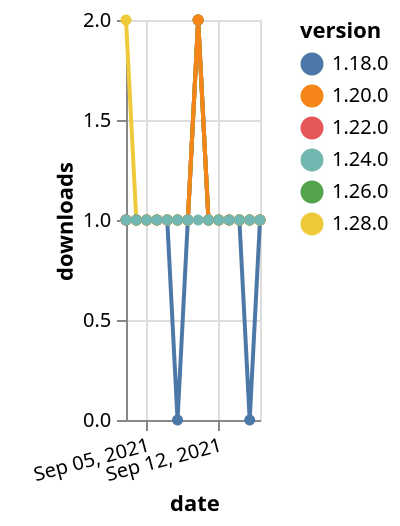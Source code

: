 {"$schema": "https://vega.github.io/schema/vega-lite/v5.json", "description": "A simple bar chart with embedded data.", "data": {"values": [{"date": "2021-09-03", "total": 218, "delta": 1, "version": "1.18.0"}, {"date": "2021-09-04", "total": 219, "delta": 1, "version": "1.18.0"}, {"date": "2021-09-05", "total": 220, "delta": 1, "version": "1.18.0"}, {"date": "2021-09-06", "total": 221, "delta": 1, "version": "1.18.0"}, {"date": "2021-09-07", "total": 222, "delta": 1, "version": "1.18.0"}, {"date": "2021-09-08", "total": 222, "delta": 0, "version": "1.18.0"}, {"date": "2021-09-09", "total": 223, "delta": 1, "version": "1.18.0"}, {"date": "2021-09-10", "total": 225, "delta": 2, "version": "1.18.0"}, {"date": "2021-09-11", "total": 226, "delta": 1, "version": "1.18.0"}, {"date": "2021-09-12", "total": 227, "delta": 1, "version": "1.18.0"}, {"date": "2021-09-13", "total": 228, "delta": 1, "version": "1.18.0"}, {"date": "2021-09-14", "total": 229, "delta": 1, "version": "1.18.0"}, {"date": "2021-09-15", "total": 229, "delta": 0, "version": "1.18.0"}, {"date": "2021-09-16", "total": 230, "delta": 1, "version": "1.18.0"}, {"date": "2021-09-03", "total": 172, "delta": 1, "version": "1.22.0"}, {"date": "2021-09-04", "total": 173, "delta": 1, "version": "1.22.0"}, {"date": "2021-09-05", "total": 174, "delta": 1, "version": "1.22.0"}, {"date": "2021-09-06", "total": 175, "delta": 1, "version": "1.22.0"}, {"date": "2021-09-07", "total": 176, "delta": 1, "version": "1.22.0"}, {"date": "2021-09-08", "total": 177, "delta": 1, "version": "1.22.0"}, {"date": "2021-09-09", "total": 178, "delta": 1, "version": "1.22.0"}, {"date": "2021-09-10", "total": 180, "delta": 2, "version": "1.22.0"}, {"date": "2021-09-11", "total": 181, "delta": 1, "version": "1.22.0"}, {"date": "2021-09-12", "total": 182, "delta": 1, "version": "1.22.0"}, {"date": "2021-09-13", "total": 183, "delta": 1, "version": "1.22.0"}, {"date": "2021-09-14", "total": 184, "delta": 1, "version": "1.22.0"}, {"date": "2021-09-15", "total": 185, "delta": 1, "version": "1.22.0"}, {"date": "2021-09-16", "total": 186, "delta": 1, "version": "1.22.0"}, {"date": "2021-09-03", "total": 111, "delta": 2, "version": "1.28.0"}, {"date": "2021-09-04", "total": 112, "delta": 1, "version": "1.28.0"}, {"date": "2021-09-05", "total": 113, "delta": 1, "version": "1.28.0"}, {"date": "2021-09-06", "total": 114, "delta": 1, "version": "1.28.0"}, {"date": "2021-09-07", "total": 115, "delta": 1, "version": "1.28.0"}, {"date": "2021-09-08", "total": 116, "delta": 1, "version": "1.28.0"}, {"date": "2021-09-09", "total": 117, "delta": 1, "version": "1.28.0"}, {"date": "2021-09-10", "total": 119, "delta": 2, "version": "1.28.0"}, {"date": "2021-09-11", "total": 120, "delta": 1, "version": "1.28.0"}, {"date": "2021-09-12", "total": 121, "delta": 1, "version": "1.28.0"}, {"date": "2021-09-13", "total": 122, "delta": 1, "version": "1.28.0"}, {"date": "2021-09-14", "total": 123, "delta": 1, "version": "1.28.0"}, {"date": "2021-09-15", "total": 124, "delta": 1, "version": "1.28.0"}, {"date": "2021-09-16", "total": 125, "delta": 1, "version": "1.28.0"}, {"date": "2021-09-03", "total": 149, "delta": 1, "version": "1.26.0"}, {"date": "2021-09-04", "total": 150, "delta": 1, "version": "1.26.0"}, {"date": "2021-09-05", "total": 151, "delta": 1, "version": "1.26.0"}, {"date": "2021-09-06", "total": 152, "delta": 1, "version": "1.26.0"}, {"date": "2021-09-07", "total": 153, "delta": 1, "version": "1.26.0"}, {"date": "2021-09-08", "total": 154, "delta": 1, "version": "1.26.0"}, {"date": "2021-09-09", "total": 155, "delta": 1, "version": "1.26.0"}, {"date": "2021-09-10", "total": 157, "delta": 2, "version": "1.26.0"}, {"date": "2021-09-11", "total": 158, "delta": 1, "version": "1.26.0"}, {"date": "2021-09-12", "total": 159, "delta": 1, "version": "1.26.0"}, {"date": "2021-09-13", "total": 160, "delta": 1, "version": "1.26.0"}, {"date": "2021-09-14", "total": 161, "delta": 1, "version": "1.26.0"}, {"date": "2021-09-15", "total": 162, "delta": 1, "version": "1.26.0"}, {"date": "2021-09-16", "total": 163, "delta": 1, "version": "1.26.0"}, {"date": "2021-09-03", "total": 180, "delta": 1, "version": "1.20.0"}, {"date": "2021-09-04", "total": 181, "delta": 1, "version": "1.20.0"}, {"date": "2021-09-05", "total": 182, "delta": 1, "version": "1.20.0"}, {"date": "2021-09-06", "total": 183, "delta": 1, "version": "1.20.0"}, {"date": "2021-09-07", "total": 184, "delta": 1, "version": "1.20.0"}, {"date": "2021-09-08", "total": 185, "delta": 1, "version": "1.20.0"}, {"date": "2021-09-09", "total": 186, "delta": 1, "version": "1.20.0"}, {"date": "2021-09-10", "total": 188, "delta": 2, "version": "1.20.0"}, {"date": "2021-09-11", "total": 189, "delta": 1, "version": "1.20.0"}, {"date": "2021-09-12", "total": 190, "delta": 1, "version": "1.20.0"}, {"date": "2021-09-13", "total": 191, "delta": 1, "version": "1.20.0"}, {"date": "2021-09-14", "total": 192, "delta": 1, "version": "1.20.0"}, {"date": "2021-09-15", "total": 193, "delta": 1, "version": "1.20.0"}, {"date": "2021-09-16", "total": 194, "delta": 1, "version": "1.20.0"}, {"date": "2021-09-03", "total": 142, "delta": 1, "version": "1.24.0"}, {"date": "2021-09-04", "total": 143, "delta": 1, "version": "1.24.0"}, {"date": "2021-09-05", "total": 144, "delta": 1, "version": "1.24.0"}, {"date": "2021-09-06", "total": 145, "delta": 1, "version": "1.24.0"}, {"date": "2021-09-07", "total": 146, "delta": 1, "version": "1.24.0"}, {"date": "2021-09-08", "total": 147, "delta": 1, "version": "1.24.0"}, {"date": "2021-09-09", "total": 148, "delta": 1, "version": "1.24.0"}, {"date": "2021-09-10", "total": 149, "delta": 1, "version": "1.24.0"}, {"date": "2021-09-11", "total": 150, "delta": 1, "version": "1.24.0"}, {"date": "2021-09-12", "total": 151, "delta": 1, "version": "1.24.0"}, {"date": "2021-09-13", "total": 152, "delta": 1, "version": "1.24.0"}, {"date": "2021-09-14", "total": 153, "delta": 1, "version": "1.24.0"}, {"date": "2021-09-15", "total": 154, "delta": 1, "version": "1.24.0"}, {"date": "2021-09-16", "total": 155, "delta": 1, "version": "1.24.0"}]}, "width": "container", "mark": {"type": "line", "point": {"filled": true}}, "encoding": {"x": {"field": "date", "type": "temporal", "timeUnit": "yearmonthdate", "title": "date", "axis": {"labelAngle": -15}}, "y": {"field": "delta", "type": "quantitative", "title": "downloads"}, "color": {"field": "version", "type": "nominal"}, "tooltip": {"field": "delta"}}}